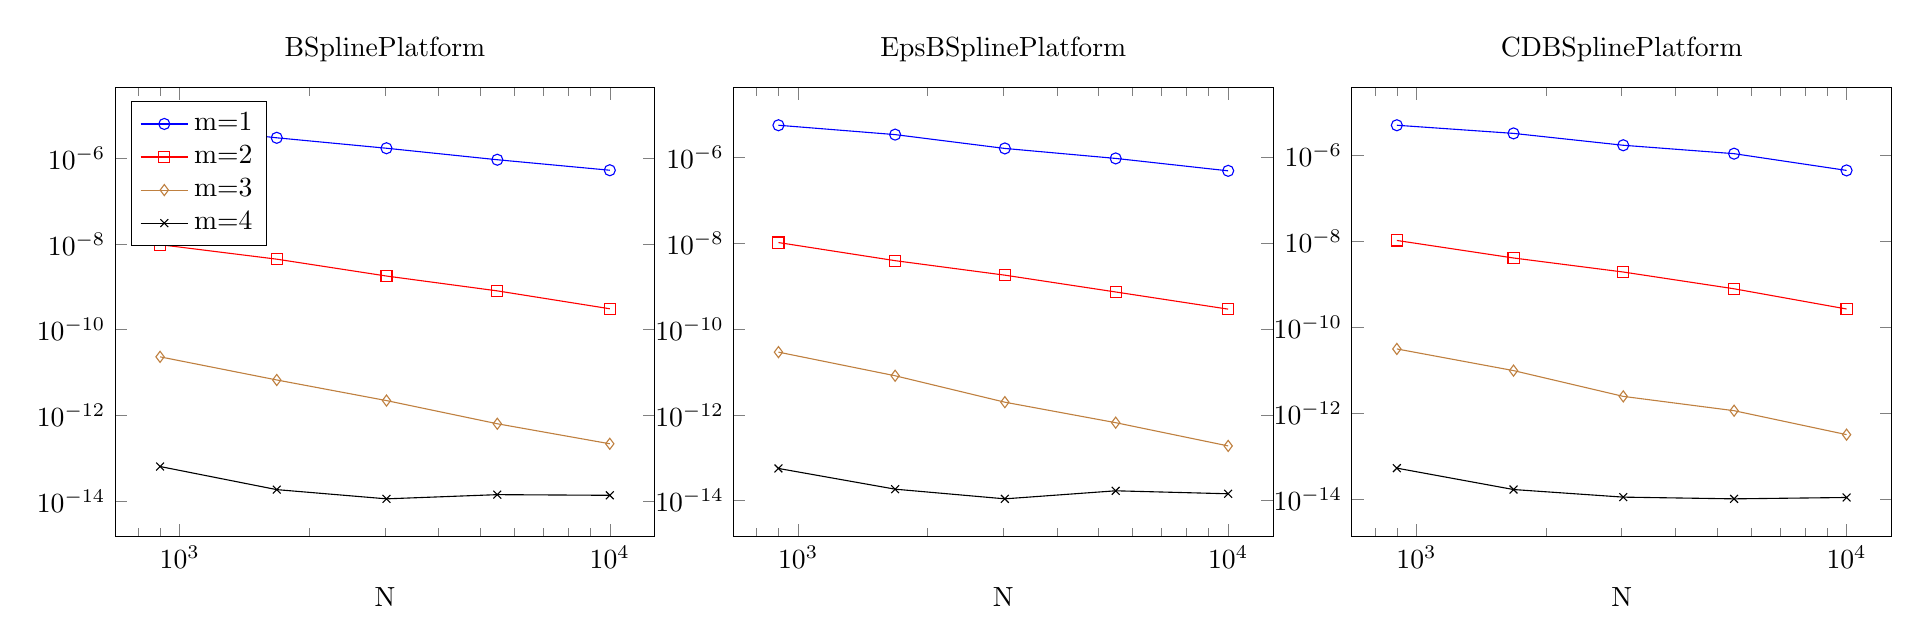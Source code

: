 \begin{tikzpicture}
\begin{groupplot}[ymin={0}, group style={group size={3 by 1}}]
    \nextgroupplot[xmode={log}, ymode={log}, xlabel={N}, legend pos={north west}, title={BSplinePlatform}]
    \addplot[color={blue}, mark={o}, mark options={solid}]
        table[row sep={\\}]
        {
            \\
            900.0  5.854e-6  \\
            1681.0  2.983e-6  \\
            3025.0  1.703e-6  \\
            5476.0  9.183e-7  \\
            10000.0  5.227e-7  \\
        }
        ;
    \addlegendentry {m=1}
    \addplot[color={red}, mark={square}, mark options={solid}]
        table[row sep={\\}]
        {
            \\
            900.0  9.608e-9  \\
            1681.0  4.405e-9  \\
            3025.0  1.78e-9  \\
            5476.0  8.024e-10  \\
            10000.0  3.071e-10  \\
        }
        ;
    \addlegendentry {m=2}
    \addplot[color={brown}, mark={diamond}, mark options={solid}]
        table[row sep={\\}]
        {
            \\
            900.0  2.322e-11  \\
            1681.0  6.707e-12  \\
            3025.0  2.216e-12  \\
            5476.0  6.383e-13  \\
            10000.0  2.179e-13  \\
        }
        ;
    \addlegendentry {m=3}
    \addplot[color={black}, mark={x}, mark options={solid}]
        table[row sep={\\}]
        {
            \\
            900.0  6.422e-14  \\
            1681.0  1.857e-14  \\
            3025.0  1.132e-14  \\
            5476.0  1.418e-14  \\
            10000.0  1.369e-14  \\
        }
        ;
    \addlegendentry {m=4}
    \nextgroupplot[xmode={log}, ymode={log}, xlabel={N}, legend pos={north west}, title={EpsBSplinePlatform}]
    \addplot[color={blue}, mark={o}, mark options={solid}]
        table[row sep={\\}]
        {
            \\
            900.0  5.723e-6  \\
            1681.0  3.46e-6  \\
            3025.0  1.646e-6  \\
            5476.0  9.627e-7  \\
            10000.0  4.938e-7  \\
        }
        ;
    \addplot[color={red}, mark={square}, mark options={solid}]
        table[row sep={\\}]
        {
            \\
            900.0  1.047e-8  \\
            1681.0  3.957e-9  \\
            3025.0  1.815e-9  \\
            5476.0  7.354e-10  \\
            10000.0  2.924e-10  \\
        }
        ;
    \addplot[color={brown}, mark={diamond}, mark options={solid}]
        table[row sep={\\}]
        {
            \\
            900.0  2.901e-11  \\
            1681.0  8.149e-12  \\
            3025.0  1.969e-12  \\
            5476.0  6.549e-13  \\
            10000.0  1.877e-13  \\
        }
        ;
    \addplot[color={black}, mark={x}, mark options={solid}]
        table[row sep={\\}]
        {
            \\
            900.0  5.597e-14  \\
            1681.0  1.838e-14  \\
            3025.0  1.093e-14  \\
            5476.0  1.684e-14  \\
            10000.0  1.435e-14  \\
        }
        ;
    \nextgroupplot[xmode={log}, ymode={log}, xlabel={N}, legend pos={north west}, title={CDBSplinePlatform}]
    \addplot[color={blue}, mark={o}, mark options={solid}]
        table[row sep={\\}]
        {
            \\
            900.0  4.983e-6  \\
            1681.0  3.221e-6  \\
            3025.0  1.706e-6  \\
            5476.0  1.087e-6  \\
            10000.0  4.436e-7  \\
        }
        ;
    \addplot[color={red}, mark={square}, mark options={solid}]
        table[row sep={\\}]
        {
            \\
            900.0  1.041e-8  \\
            1681.0  4.072e-9  \\
            3025.0  1.921e-9  \\
            5476.0  7.824e-10  \\
            10000.0  2.651e-10  \\
        }
        ;
    \addplot[color={brown}, mark={diamond}, mark options={solid}]
        table[row sep={\\}]
        {
            \\
            900.0  3.121e-11  \\
            1681.0  9.784e-12  \\
            3025.0  2.459e-12  \\
            5476.0  1.142e-12  \\
            10000.0  3.17e-13  \\
        }
        ;
    \addplot[color={black}, mark={x}, mark options={solid}]
        table[row sep={\\}]
        {
            \\
            900.0  5.267e-14  \\
            1681.0  1.675e-14  \\
            3025.0  1.115e-14  \\
            5476.0  1.017e-14  \\
            10000.0  1.094e-14  \\
        }
        ;
\end{groupplot}
\end{tikzpicture}
